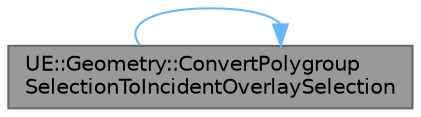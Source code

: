 digraph "UE::Geometry::ConvertPolygroupSelectionToIncidentOverlaySelection"
{
 // INTERACTIVE_SVG=YES
 // LATEX_PDF_SIZE
  bgcolor="transparent";
  edge [fontname=Helvetica,fontsize=10,labelfontname=Helvetica,labelfontsize=10];
  node [fontname=Helvetica,fontsize=10,shape=box,height=0.2,width=0.4];
  rankdir="LR";
  Node1 [id="Node000001",label="UE::Geometry::ConvertPolygroup\lSelectionToIncidentOverlaySelection",height=0.2,width=0.4,color="gray40", fillcolor="grey60", style="filled", fontcolor="black",tooltip="Like ConvertPolygroupSelectionToOverlaySelection but only includes overlay elements that are immediat..."];
  Node1 -> Node1 [id="edge1_Node000001_Node000001",color="steelblue1",style="solid",tooltip=" "];
}
